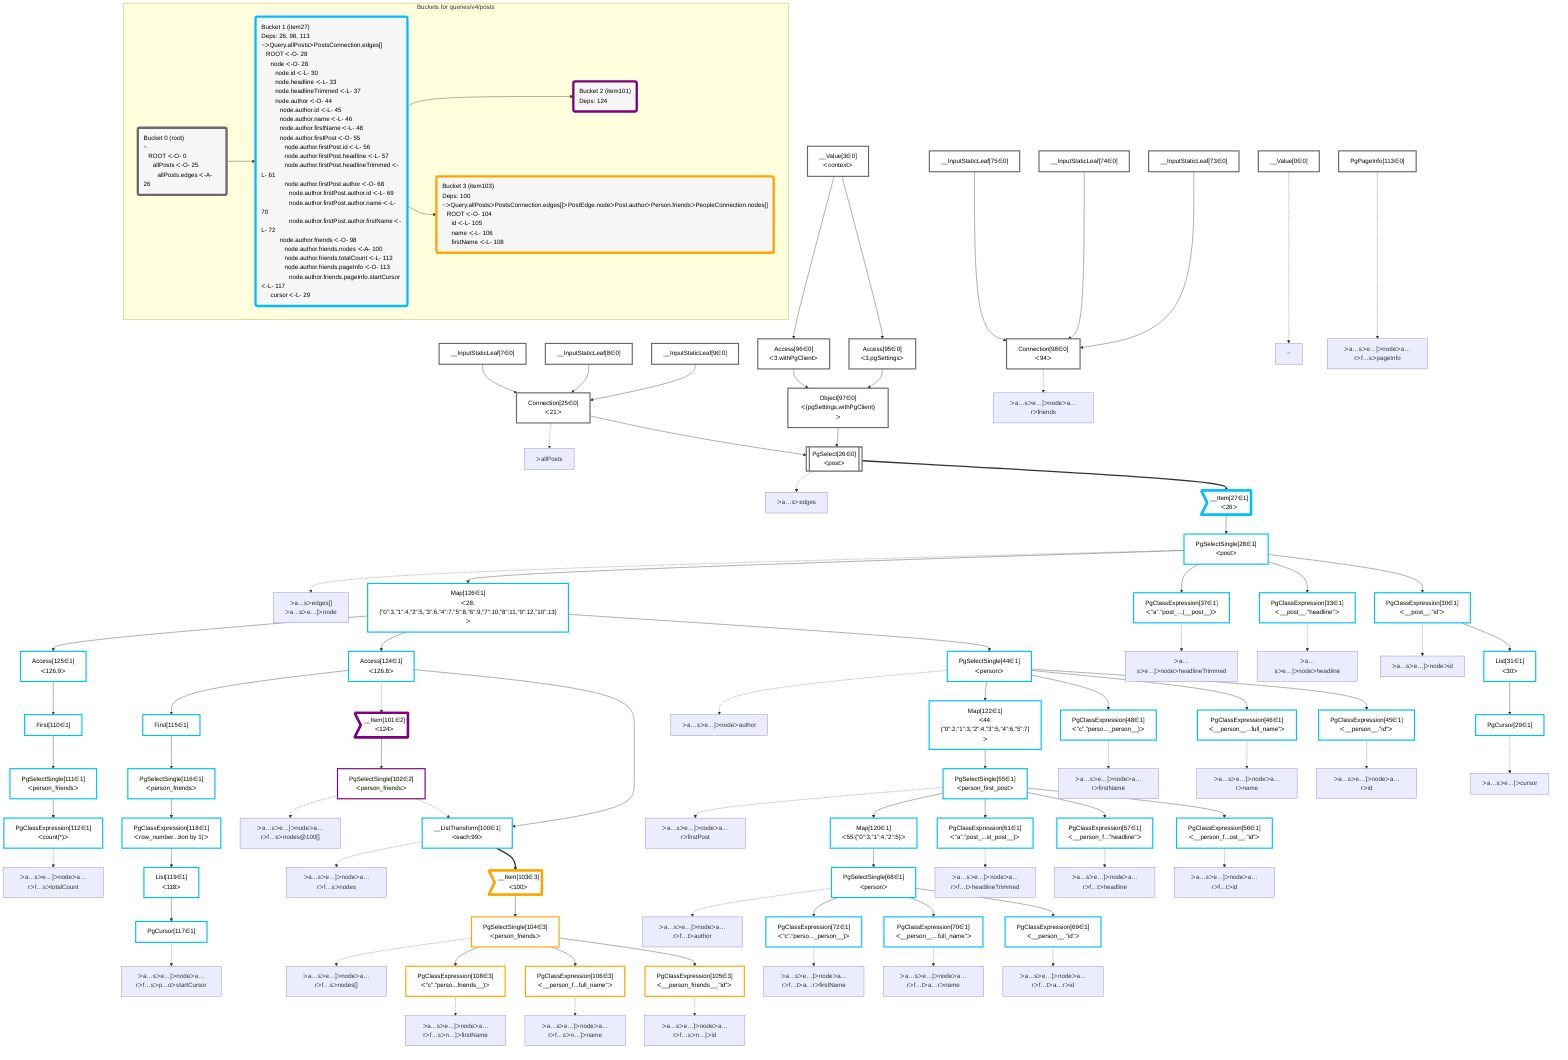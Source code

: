 graph TD
    classDef path fill:#eee,stroke:#000,color:#000
    classDef plan fill:#fff,stroke-width:3px,color:#000
    classDef itemplan fill:#fff,stroke-width:6px,color:#000
    classDef sideeffectplan fill:#f00,stroke-width:6px,color:#000
    classDef bucket fill:#f6f6f6,color:#000,stroke-width:6px,text-align:left


    %% define plans
    __Value0["__Value[0∈0]"]:::plan
    __Value3["__Value[3∈0]<br />ᐸcontextᐳ"]:::plan
    __InputStaticLeaf7["__InputStaticLeaf[7∈0]"]:::plan
    __InputStaticLeaf8["__InputStaticLeaf[8∈0]"]:::plan
    __InputStaticLeaf9["__InputStaticLeaf[9∈0]"]:::plan
    Access95["Access[95∈0]<br />ᐸ3.pgSettingsᐳ"]:::plan
    Access96["Access[96∈0]<br />ᐸ3.withPgClientᐳ"]:::plan
    Object97["Object[97∈0]<br />ᐸ{pgSettings,withPgClient}ᐳ"]:::plan
    Connection25["Connection[25∈0]<br />ᐸ21ᐳ"]:::plan
    PgSelect26[["PgSelect[26∈0]<br />ᐸpostᐳ"]]:::plan
    __Item27>"__Item[27∈1]<br />ᐸ26ᐳ"]:::itemplan
    PgSelectSingle28["PgSelectSingle[28∈1]<br />ᐸpostᐳ"]:::plan
    PgClassExpression30["PgClassExpression[30∈1]<br />ᐸ__post__.”id”ᐳ"]:::plan
    List31["List[31∈1]<br />ᐸ30ᐳ"]:::plan
    PgCursor29["PgCursor[29∈1]"]:::plan
    PgClassExpression33["PgClassExpression[33∈1]<br />ᐸ__post__.”headline”ᐳ"]:::plan
    PgClassExpression37["PgClassExpression[37∈1]<br />ᐸ”a”.”post_...(__post__)ᐳ"]:::plan
    Map126["Map[126∈1]<br />ᐸ28:{”0”:3,”1”:4,”2”:5,”3”:6,”4”:7,”5”:8,”6”:9,”7”:10,”8”:11,”9”:12,”10”:13}ᐳ"]:::plan
    PgSelectSingle44["PgSelectSingle[44∈1]<br />ᐸpersonᐳ"]:::plan
    PgClassExpression45["PgClassExpression[45∈1]<br />ᐸ__person__.”id”ᐳ"]:::plan
    PgClassExpression46["PgClassExpression[46∈1]<br />ᐸ__person__...full_name”ᐳ"]:::plan
    PgClassExpression48["PgClassExpression[48∈1]<br />ᐸ”c”.”perso..._person__)ᐳ"]:::plan
    Map122["Map[122∈1]<br />ᐸ44:{”0”:2,”1”:3,”2”:4,”3”:5,”4”:6,”5”:7}ᐳ"]:::plan
    PgSelectSingle55["PgSelectSingle[55∈1]<br />ᐸperson_first_postᐳ"]:::plan
    PgClassExpression56["PgClassExpression[56∈1]<br />ᐸ__person_f...ost__.”id”ᐳ"]:::plan
    PgClassExpression57["PgClassExpression[57∈1]<br />ᐸ__person_f...”headline”ᐳ"]:::plan
    PgClassExpression61["PgClassExpression[61∈1]<br />ᐸ”a”.”post_...st_post__)ᐳ"]:::plan
    Map120["Map[120∈1]<br />ᐸ55:{”0”:3,”1”:4,”2”:5}ᐳ"]:::plan
    PgSelectSingle68["PgSelectSingle[68∈1]<br />ᐸpersonᐳ"]:::plan
    PgClassExpression69["PgClassExpression[69∈1]<br />ᐸ__person__.”id”ᐳ"]:::plan
    PgClassExpression70["PgClassExpression[70∈1]<br />ᐸ__person__...full_name”ᐳ"]:::plan
    PgClassExpression72["PgClassExpression[72∈1]<br />ᐸ”c”.”perso..._person__)ᐳ"]:::plan
    __InputStaticLeaf73["__InputStaticLeaf[73∈0]"]:::plan
    __InputStaticLeaf74["__InputStaticLeaf[74∈0]"]:::plan
    __InputStaticLeaf75["__InputStaticLeaf[75∈0]"]:::plan
    Connection98["Connection[98∈0]<br />ᐸ94ᐳ"]:::plan
    Access124["Access[124∈1]<br />ᐸ126.8ᐳ"]:::plan
    __ListTransform100["__ListTransform[100∈1]<br />ᐸeach:99ᐳ"]:::plan
    __Item101>"__Item[101∈2]<br />ᐸ124ᐳ"]:::itemplan
    PgSelectSingle102["PgSelectSingle[102∈2]<br />ᐸperson_friendsᐳ"]:::plan
    __Item103>"__Item[103∈3]<br />ᐸ100ᐳ"]:::itemplan
    PgSelectSingle104["PgSelectSingle[104∈3]<br />ᐸperson_friendsᐳ"]:::plan
    PgClassExpression105["PgClassExpression[105∈3]<br />ᐸ__person_friends__.”id”ᐳ"]:::plan
    PgClassExpression106["PgClassExpression[106∈3]<br />ᐸ__person_f...full_name”ᐳ"]:::plan
    PgClassExpression108["PgClassExpression[108∈3]<br />ᐸ”c”.”perso...friends__)ᐳ"]:::plan
    Access125["Access[125∈1]<br />ᐸ126.9ᐳ"]:::plan
    First110["First[110∈1]"]:::plan
    PgSelectSingle111["PgSelectSingle[111∈1]<br />ᐸperson_friendsᐳ"]:::plan
    PgClassExpression112["PgClassExpression[112∈1]<br />ᐸcount(*)ᐳ"]:::plan
    PgPageInfo113["PgPageInfo[113∈0]"]:::plan
    First115["First[115∈1]"]:::plan
    PgSelectSingle116["PgSelectSingle[116∈1]<br />ᐸperson_friendsᐳ"]:::plan
    PgClassExpression118["PgClassExpression[118∈1]<br />ᐸrow_number...tion by 1)ᐳ"]:::plan
    List119["List[119∈1]<br />ᐸ118ᐳ"]:::plan
    PgCursor117["PgCursor[117∈1]"]:::plan

    %% plan dependencies
    __Value3 --> Access95
    __Value3 --> Access96
    Access95 & Access96 --> Object97
    __InputStaticLeaf7 & __InputStaticLeaf8 & __InputStaticLeaf9 --> Connection25
    Object97 & Connection25 --> PgSelect26
    PgSelect26 ==> __Item27
    __Item27 --> PgSelectSingle28
    PgSelectSingle28 --> PgClassExpression30
    PgClassExpression30 --> List31
    List31 --> PgCursor29
    PgSelectSingle28 --> PgClassExpression33
    PgSelectSingle28 --> PgClassExpression37
    PgSelectSingle28 --> Map126
    Map126 --> PgSelectSingle44
    PgSelectSingle44 --> PgClassExpression45
    PgSelectSingle44 --> PgClassExpression46
    PgSelectSingle44 --> PgClassExpression48
    PgSelectSingle44 --> Map122
    Map122 --> PgSelectSingle55
    PgSelectSingle55 --> PgClassExpression56
    PgSelectSingle55 --> PgClassExpression57
    PgSelectSingle55 --> PgClassExpression61
    PgSelectSingle55 --> Map120
    Map120 --> PgSelectSingle68
    PgSelectSingle68 --> PgClassExpression69
    PgSelectSingle68 --> PgClassExpression70
    PgSelectSingle68 --> PgClassExpression72
    __InputStaticLeaf73 & __InputStaticLeaf74 & __InputStaticLeaf75 --> Connection98
    Map126 --> Access124
    Access124 --> __ListTransform100
    PgSelectSingle102 -.-> __ListTransform100
    Access124 -.-> __Item101
    __Item101 --> PgSelectSingle102
    __ListTransform100 ==> __Item103
    __Item103 --> PgSelectSingle104
    PgSelectSingle104 --> PgClassExpression105
    PgSelectSingle104 --> PgClassExpression106
    PgSelectSingle104 --> PgClassExpression108
    Map126 --> Access125
    Access125 --> First110
    First110 --> PgSelectSingle111
    PgSelectSingle111 --> PgClassExpression112
    Access124 --> First115
    First115 --> PgSelectSingle116
    PgSelectSingle116 --> PgClassExpression118
    PgClassExpression118 --> List119
    List119 --> PgCursor117

    %% plan-to-path relationships
    P0["~"]
    __Value0 -.-> P0
    P25["ᐳallPosts"]
    Connection25 -.-> P25
    P26["ᐳa…sᐳedges"]
    PgSelect26 -.-> P26
    P28["ᐳa…sᐳedges[]<br />ᐳa…sᐳe…]ᐳnode"]
    PgSelectSingle28 -.-> P28
    P29["ᐳa…sᐳe…]ᐳcursor"]
    PgCursor29 -.-> P29
    P30["ᐳa…sᐳe…]ᐳnodeᐳid"]
    PgClassExpression30 -.-> P30
    P33["ᐳa…sᐳe…]ᐳnodeᐳheadline"]
    PgClassExpression33 -.-> P33
    P37["ᐳa…sᐳe…]ᐳnodeᐳheadlineTrimmed"]
    PgClassExpression37 -.-> P37
    P44["ᐳa…sᐳe…]ᐳnodeᐳauthor"]
    PgSelectSingle44 -.-> P44
    P45["ᐳa…sᐳe…]ᐳnodeᐳa…rᐳid"]
    PgClassExpression45 -.-> P45
    P46["ᐳa…sᐳe…]ᐳnodeᐳa…rᐳname"]
    PgClassExpression46 -.-> P46
    P48["ᐳa…sᐳe…]ᐳnodeᐳa…rᐳfirstName"]
    PgClassExpression48 -.-> P48
    P55["ᐳa…sᐳe…]ᐳnodeᐳa…rᐳfirstPost"]
    PgSelectSingle55 -.-> P55
    P56["ᐳa…sᐳe…]ᐳnodeᐳa…rᐳf…tᐳid"]
    PgClassExpression56 -.-> P56
    P57["ᐳa…sᐳe…]ᐳnodeᐳa…rᐳf…tᐳheadline"]
    PgClassExpression57 -.-> P57
    P61["ᐳa…sᐳe…]ᐳnodeᐳa…rᐳf…tᐳheadlineTrimmed"]
    PgClassExpression61 -.-> P61
    P68["ᐳa…sᐳe…]ᐳnodeᐳa…rᐳf…tᐳauthor"]
    PgSelectSingle68 -.-> P68
    P69["ᐳa…sᐳe…]ᐳnodeᐳa…rᐳf…tᐳa…rᐳid"]
    PgClassExpression69 -.-> P69
    P70["ᐳa…sᐳe…]ᐳnodeᐳa…rᐳf…tᐳa…rᐳname"]
    PgClassExpression70 -.-> P70
    P72["ᐳa…sᐳe…]ᐳnodeᐳa…rᐳf…tᐳa…rᐳfirstName"]
    PgClassExpression72 -.-> P72
    P98["ᐳa…sᐳe…]ᐳnodeᐳa…rᐳfriends"]
    Connection98 -.-> P98
    P100["ᐳa…sᐳe…]ᐳnodeᐳa…rᐳf…sᐳnodes"]
    __ListTransform100 -.-> P100
    P102["ᐳa…sᐳe…]ᐳnodeᐳa…rᐳf…sᐳnodes@100[]"]
    PgSelectSingle102 -.-> P102
    P104["ᐳa…sᐳe…]ᐳnodeᐳa…rᐳf…sᐳnodes[]"]
    PgSelectSingle104 -.-> P104
    P105["ᐳa…sᐳe…]ᐳnodeᐳa…rᐳf…sᐳn…]ᐳid"]
    PgClassExpression105 -.-> P105
    P106["ᐳa…sᐳe…]ᐳnodeᐳa…rᐳf…sᐳn…]ᐳname"]
    PgClassExpression106 -.-> P106
    P108["ᐳa…sᐳe…]ᐳnodeᐳa…rᐳf…sᐳn…]ᐳfirstName"]
    PgClassExpression108 -.-> P108
    P112["ᐳa…sᐳe…]ᐳnodeᐳa…rᐳf…sᐳtotalCount"]
    PgClassExpression112 -.-> P112
    P113["ᐳa…sᐳe…]ᐳnodeᐳa…rᐳf…sᐳpageInfo"]
    PgPageInfo113 -.-> P113
    P117["ᐳa…sᐳe…]ᐳnodeᐳa…rᐳf…sᐳp…oᐳstartCursor"]
    PgCursor117 -.-> P117

    subgraph "Buckets for queries/v4/posts"
    Bucket0("Bucket 0 (root)<br />~<br />⠀ROOT ᐸ-O- 0<br />⠀⠀allPosts ᐸ-O- 25<br />⠀⠀⠀allPosts.edges ᐸ-A- 26"):::bucket
    classDef bucket0 stroke:#696969
    class Bucket0,__Value0,__Value3,__InputStaticLeaf7,__InputStaticLeaf8,__InputStaticLeaf9,Connection25,PgSelect26,__InputStaticLeaf73,__InputStaticLeaf74,__InputStaticLeaf75,Access95,Access96,Object97,Connection98,PgPageInfo113 bucket0
    Bucket1("Bucket 1 (item27)<br />Deps: 26, 98, 113<br />~ᐳQuery.allPostsᐳPostsConnection.edges[]<br />⠀ROOT ᐸ-O- 28<br />⠀⠀node ᐸ-O- 28<br />⠀⠀⠀node.id ᐸ-L- 30<br />⠀⠀⠀node.headline ᐸ-L- 33<br />⠀⠀⠀node.headlineTrimmed ᐸ-L- 37<br />⠀⠀⠀node.author ᐸ-O- 44<br />⠀⠀⠀⠀node.author.id ᐸ-L- 45<br />⠀⠀⠀⠀node.author.name ᐸ-L- 46<br />⠀⠀⠀⠀node.author.firstName ᐸ-L- 48<br />⠀⠀⠀⠀node.author.firstPost ᐸ-O- 55<br />⠀⠀⠀⠀⠀node.author.firstPost.id ᐸ-L- 56<br />⠀⠀⠀⠀⠀node.author.firstPost.headline ᐸ-L- 57<br />⠀⠀⠀⠀⠀node.author.firstPost.headlineTrimmed ᐸ-L- 61<br />⠀⠀⠀⠀⠀node.author.firstPost.author ᐸ-O- 68<br />⠀⠀⠀⠀⠀⠀node.author.firstPost.author.id ᐸ-L- 69<br />⠀⠀⠀⠀⠀⠀node.author.firstPost.author.name ᐸ-L- 70<br />⠀⠀⠀⠀⠀⠀node.author.firstPost.author.firstName ᐸ-L- 72<br />⠀⠀⠀⠀node.author.friends ᐸ-O- 98<br />⠀⠀⠀⠀⠀node.author.friends.nodes ᐸ-A- 100<br />⠀⠀⠀⠀⠀node.author.friends.totalCount ᐸ-L- 112<br />⠀⠀⠀⠀⠀node.author.friends.pageInfo ᐸ-O- 113<br />⠀⠀⠀⠀⠀⠀node.author.friends.pageInfo.startCursor ᐸ-L- 117<br />⠀⠀cursor ᐸ-L- 29"):::bucket
    classDef bucket1 stroke:#00bfff
    class Bucket1,__Item27,PgSelectSingle28,PgCursor29,PgClassExpression30,List31,PgClassExpression33,PgClassExpression37,PgSelectSingle44,PgClassExpression45,PgClassExpression46,PgClassExpression48,PgSelectSingle55,PgClassExpression56,PgClassExpression57,PgClassExpression61,PgSelectSingle68,PgClassExpression69,PgClassExpression70,PgClassExpression72,__ListTransform100,First110,PgSelectSingle111,PgClassExpression112,First115,PgSelectSingle116,PgCursor117,PgClassExpression118,List119,Map120,Map122,Access124,Access125,Map126 bucket1
    Bucket2("Bucket 2 (item101)<br />Deps: 124"):::bucket
    classDef bucket2 stroke:#7f007f
    class Bucket2,__Item101,PgSelectSingle102 bucket2
    Bucket3("Bucket 3 (item103)<br />Deps: 100<br />~ᐳQuery.allPostsᐳPostsConnection.edges[]ᐳPostEdge.nodeᐳPost.authorᐳPerson.friendsᐳPeopleConnection.nodes[]<br />⠀ROOT ᐸ-O- 104<br />⠀⠀id ᐸ-L- 105<br />⠀⠀name ᐸ-L- 106<br />⠀⠀firstName ᐸ-L- 108"):::bucket
    classDef bucket3 stroke:#ffa500
    class Bucket3,__Item103,PgSelectSingle104,PgClassExpression105,PgClassExpression106,PgClassExpression108 bucket3
    Bucket0 --> Bucket1
    Bucket1 --> Bucket2 & Bucket3
    end